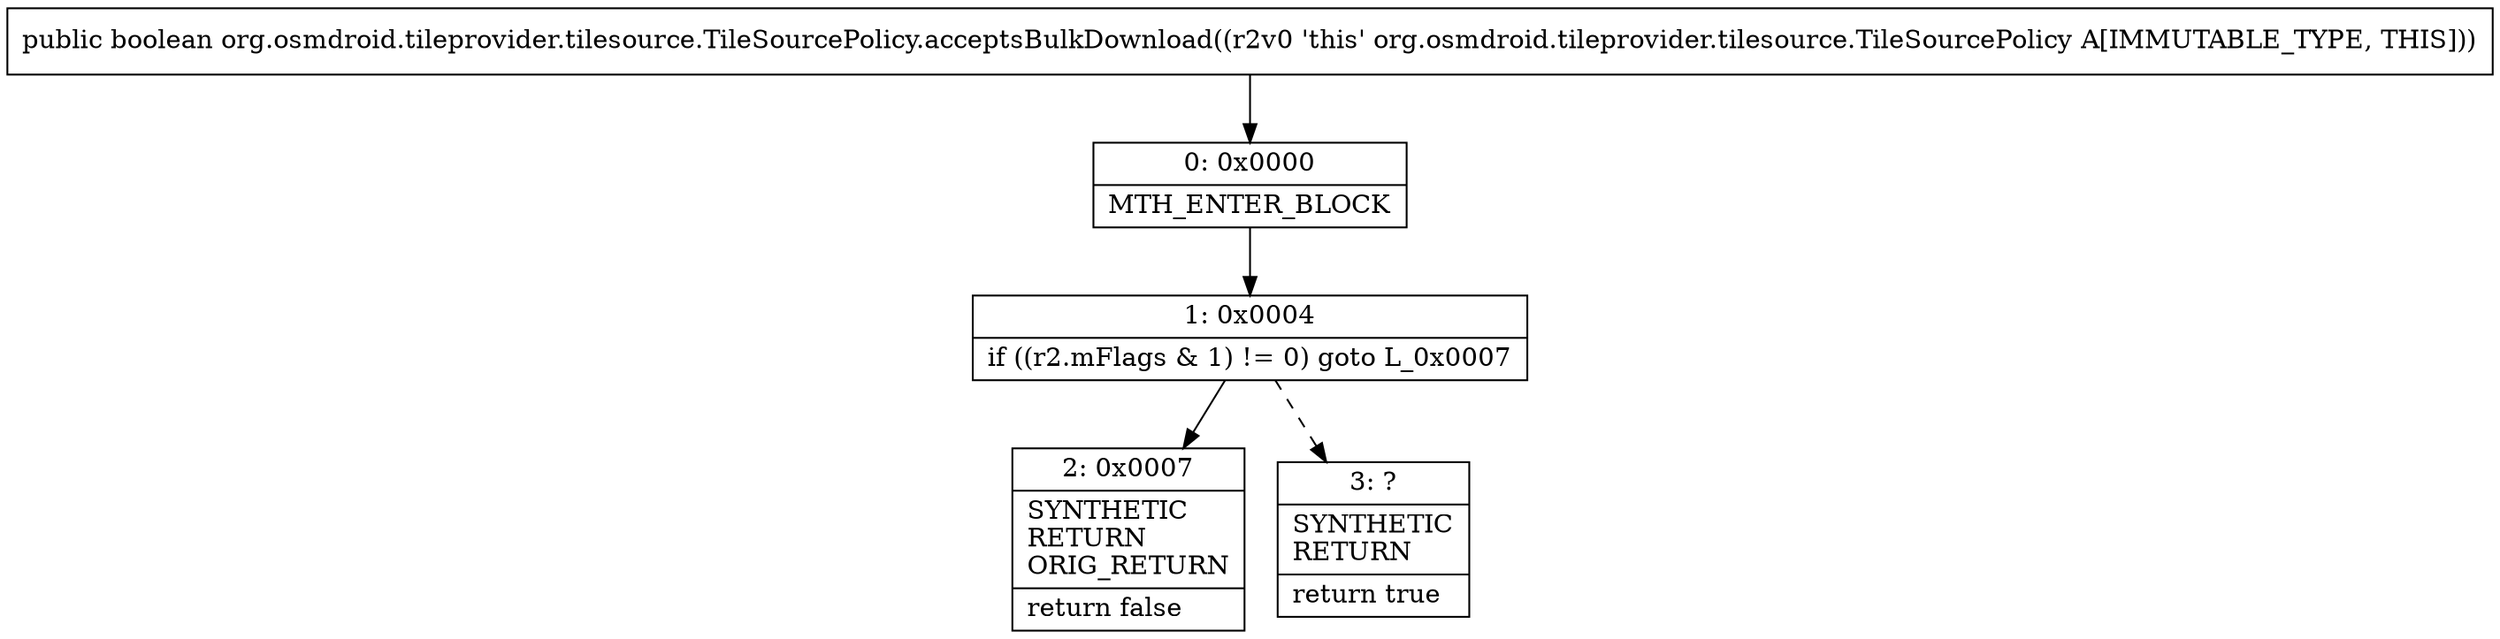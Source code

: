 digraph "CFG fororg.osmdroid.tileprovider.tilesource.TileSourcePolicy.acceptsBulkDownload()Z" {
Node_0 [shape=record,label="{0\:\ 0x0000|MTH_ENTER_BLOCK\l}"];
Node_1 [shape=record,label="{1\:\ 0x0004|if ((r2.mFlags & 1) != 0) goto L_0x0007\l}"];
Node_2 [shape=record,label="{2\:\ 0x0007|SYNTHETIC\lRETURN\lORIG_RETURN\l|return false\l}"];
Node_3 [shape=record,label="{3\:\ ?|SYNTHETIC\lRETURN\l|return true\l}"];
MethodNode[shape=record,label="{public boolean org.osmdroid.tileprovider.tilesource.TileSourcePolicy.acceptsBulkDownload((r2v0 'this' org.osmdroid.tileprovider.tilesource.TileSourcePolicy A[IMMUTABLE_TYPE, THIS])) }"];
MethodNode -> Node_0;
Node_0 -> Node_1;
Node_1 -> Node_2;
Node_1 -> Node_3[style=dashed];
}


